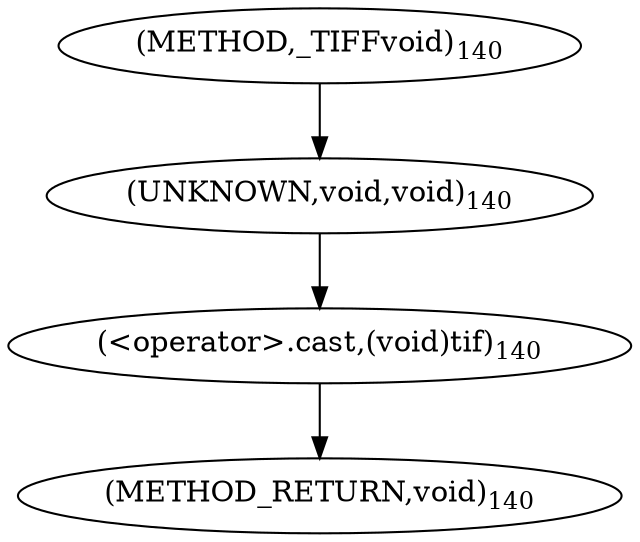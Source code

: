 digraph "_TIFFvoid" {  
"1936" [label = <(&lt;operator&gt;.cast,(void)tif)<SUB>140</SUB>> ]
"1937" [label = <(UNKNOWN,void,void)<SUB>140</SUB>> ]
"1933" [label = <(METHOD,_TIFFvoid)<SUB>140</SUB>> ]
"1939" [label = <(METHOD_RETURN,void)<SUB>140</SUB>> ]
  "1936" -> "1939" 
  "1937" -> "1936" 
  "1933" -> "1937" 
}
